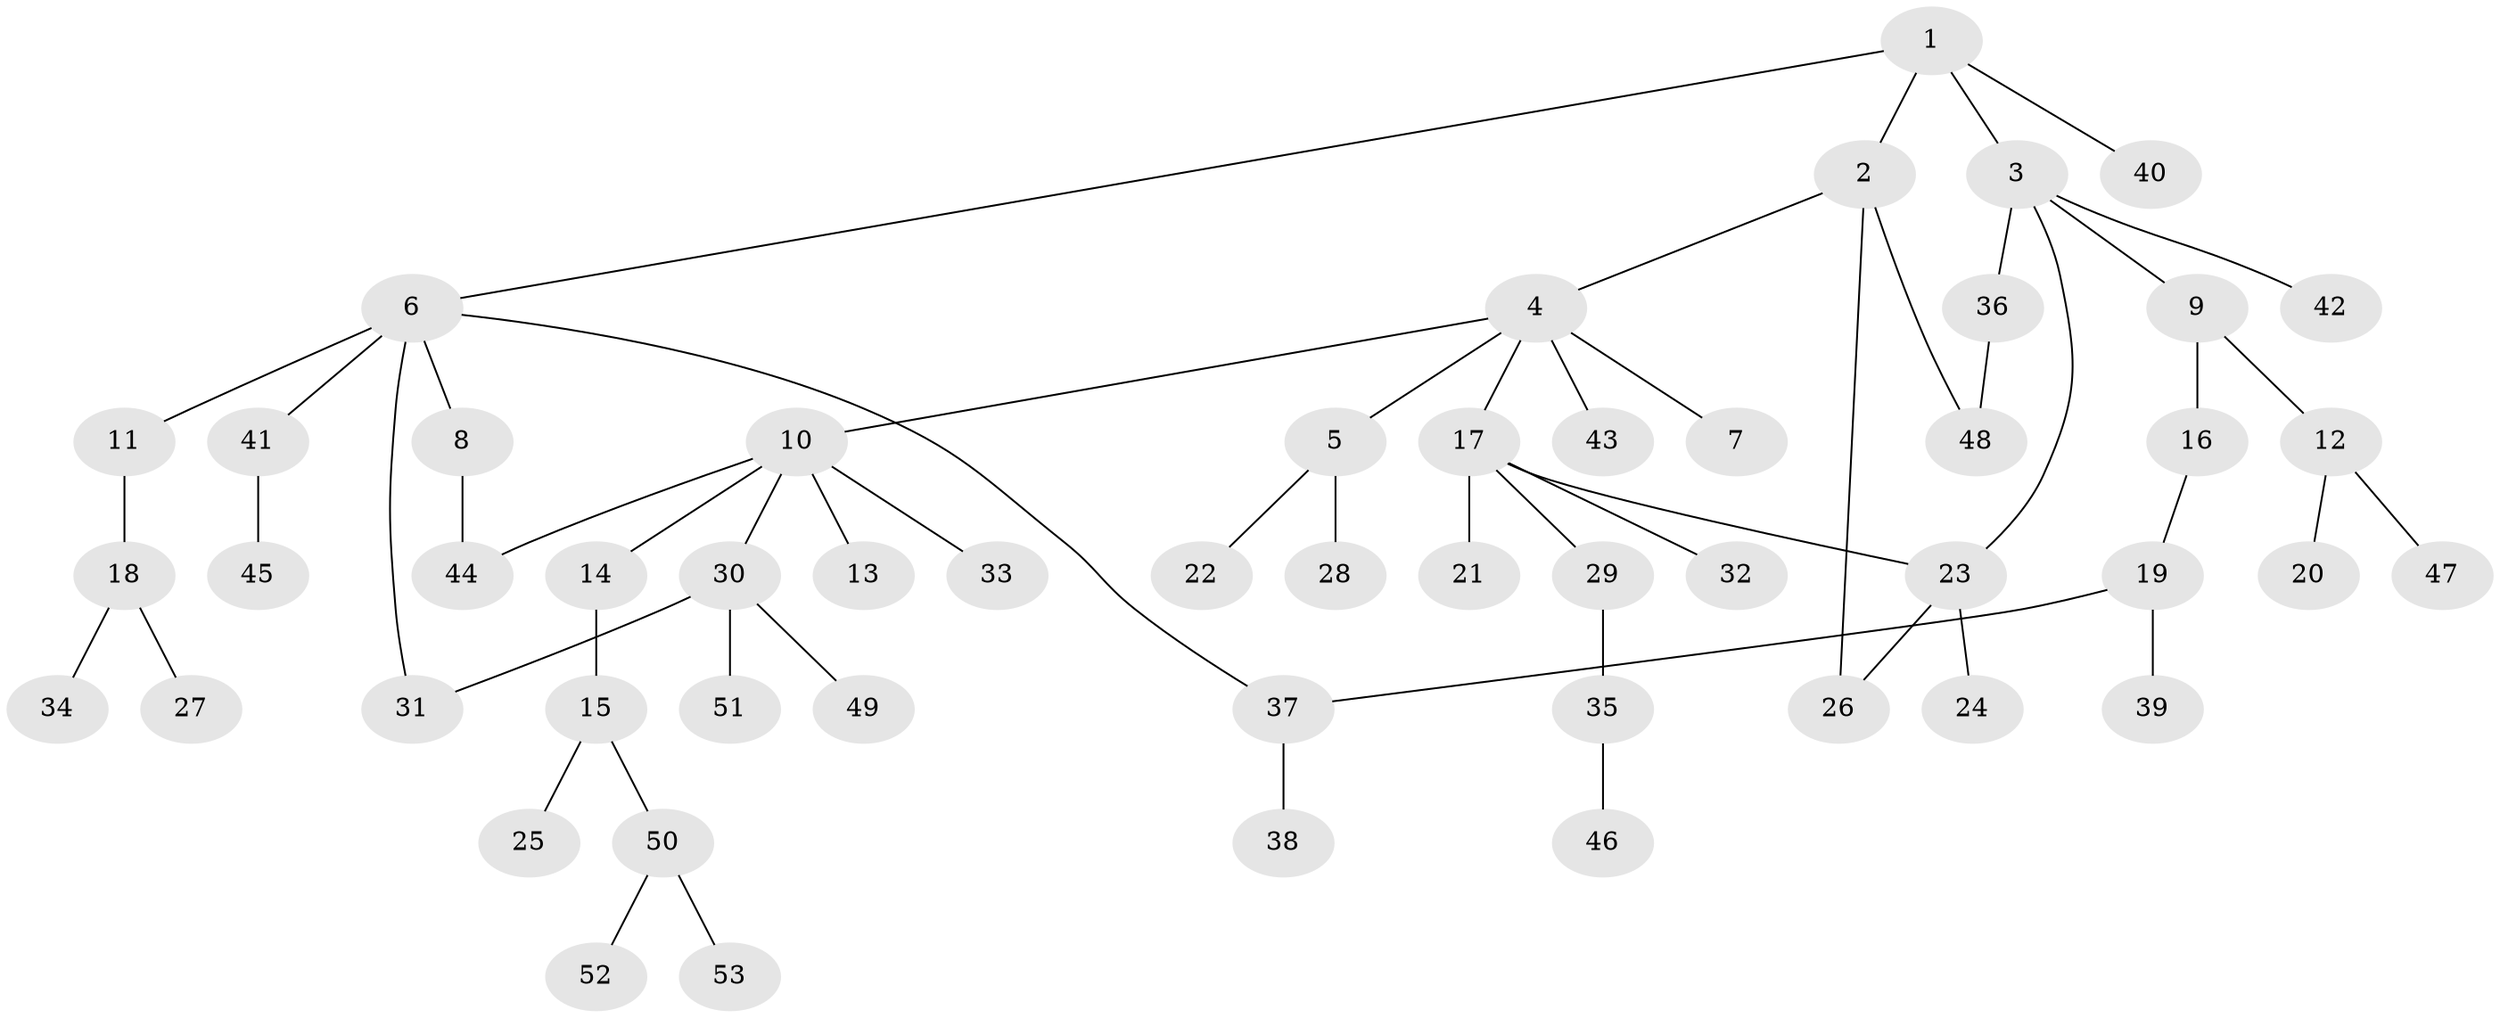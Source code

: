 // coarse degree distribution, {4: 0.1111111111111111, 8: 0.07407407407407407, 2: 0.14814814814814814, 1: 0.5555555555555556, 3: 0.037037037037037035, 5: 0.07407407407407407}
// Generated by graph-tools (version 1.1) at 2025/48/03/06/25 01:48:57]
// undirected, 53 vertices, 58 edges
graph export_dot {
graph [start="1"]
  node [color=gray90,style=filled];
  1;
  2;
  3;
  4;
  5;
  6;
  7;
  8;
  9;
  10;
  11;
  12;
  13;
  14;
  15;
  16;
  17;
  18;
  19;
  20;
  21;
  22;
  23;
  24;
  25;
  26;
  27;
  28;
  29;
  30;
  31;
  32;
  33;
  34;
  35;
  36;
  37;
  38;
  39;
  40;
  41;
  42;
  43;
  44;
  45;
  46;
  47;
  48;
  49;
  50;
  51;
  52;
  53;
  1 -- 2;
  1 -- 3;
  1 -- 6;
  1 -- 40;
  2 -- 4;
  2 -- 26;
  2 -- 48;
  3 -- 9;
  3 -- 23;
  3 -- 36;
  3 -- 42;
  4 -- 5;
  4 -- 7;
  4 -- 10;
  4 -- 17;
  4 -- 43;
  5 -- 22;
  5 -- 28;
  6 -- 8;
  6 -- 11;
  6 -- 31;
  6 -- 41;
  6 -- 37;
  8 -- 44;
  9 -- 12;
  9 -- 16;
  10 -- 13;
  10 -- 14;
  10 -- 30;
  10 -- 33;
  10 -- 44;
  11 -- 18;
  12 -- 20;
  12 -- 47;
  14 -- 15;
  15 -- 25;
  15 -- 50;
  16 -- 19;
  17 -- 21;
  17 -- 29;
  17 -- 32;
  17 -- 23;
  18 -- 27;
  18 -- 34;
  19 -- 37;
  19 -- 39;
  23 -- 24;
  23 -- 26;
  29 -- 35;
  30 -- 49;
  30 -- 51;
  30 -- 31;
  35 -- 46;
  36 -- 48;
  37 -- 38;
  41 -- 45;
  50 -- 52;
  50 -- 53;
}
